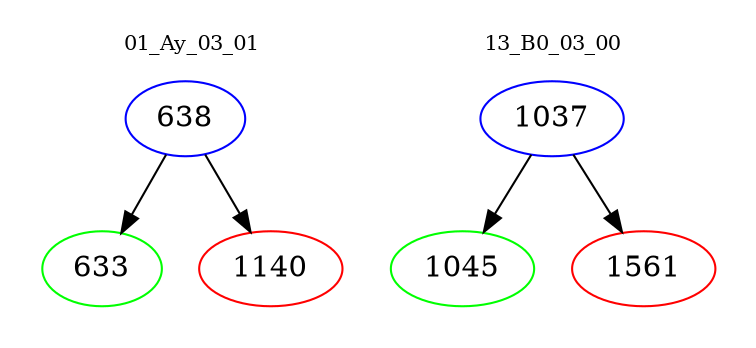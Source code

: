 digraph{
subgraph cluster_0 {
color = white
label = "01_Ay_03_01";
fontsize=10;
T0_638 [label="638", color="blue"]
T0_638 -> T0_633 [color="black"]
T0_633 [label="633", color="green"]
T0_638 -> T0_1140 [color="black"]
T0_1140 [label="1140", color="red"]
}
subgraph cluster_1 {
color = white
label = "13_B0_03_00";
fontsize=10;
T1_1037 [label="1037", color="blue"]
T1_1037 -> T1_1045 [color="black"]
T1_1045 [label="1045", color="green"]
T1_1037 -> T1_1561 [color="black"]
T1_1561 [label="1561", color="red"]
}
}
